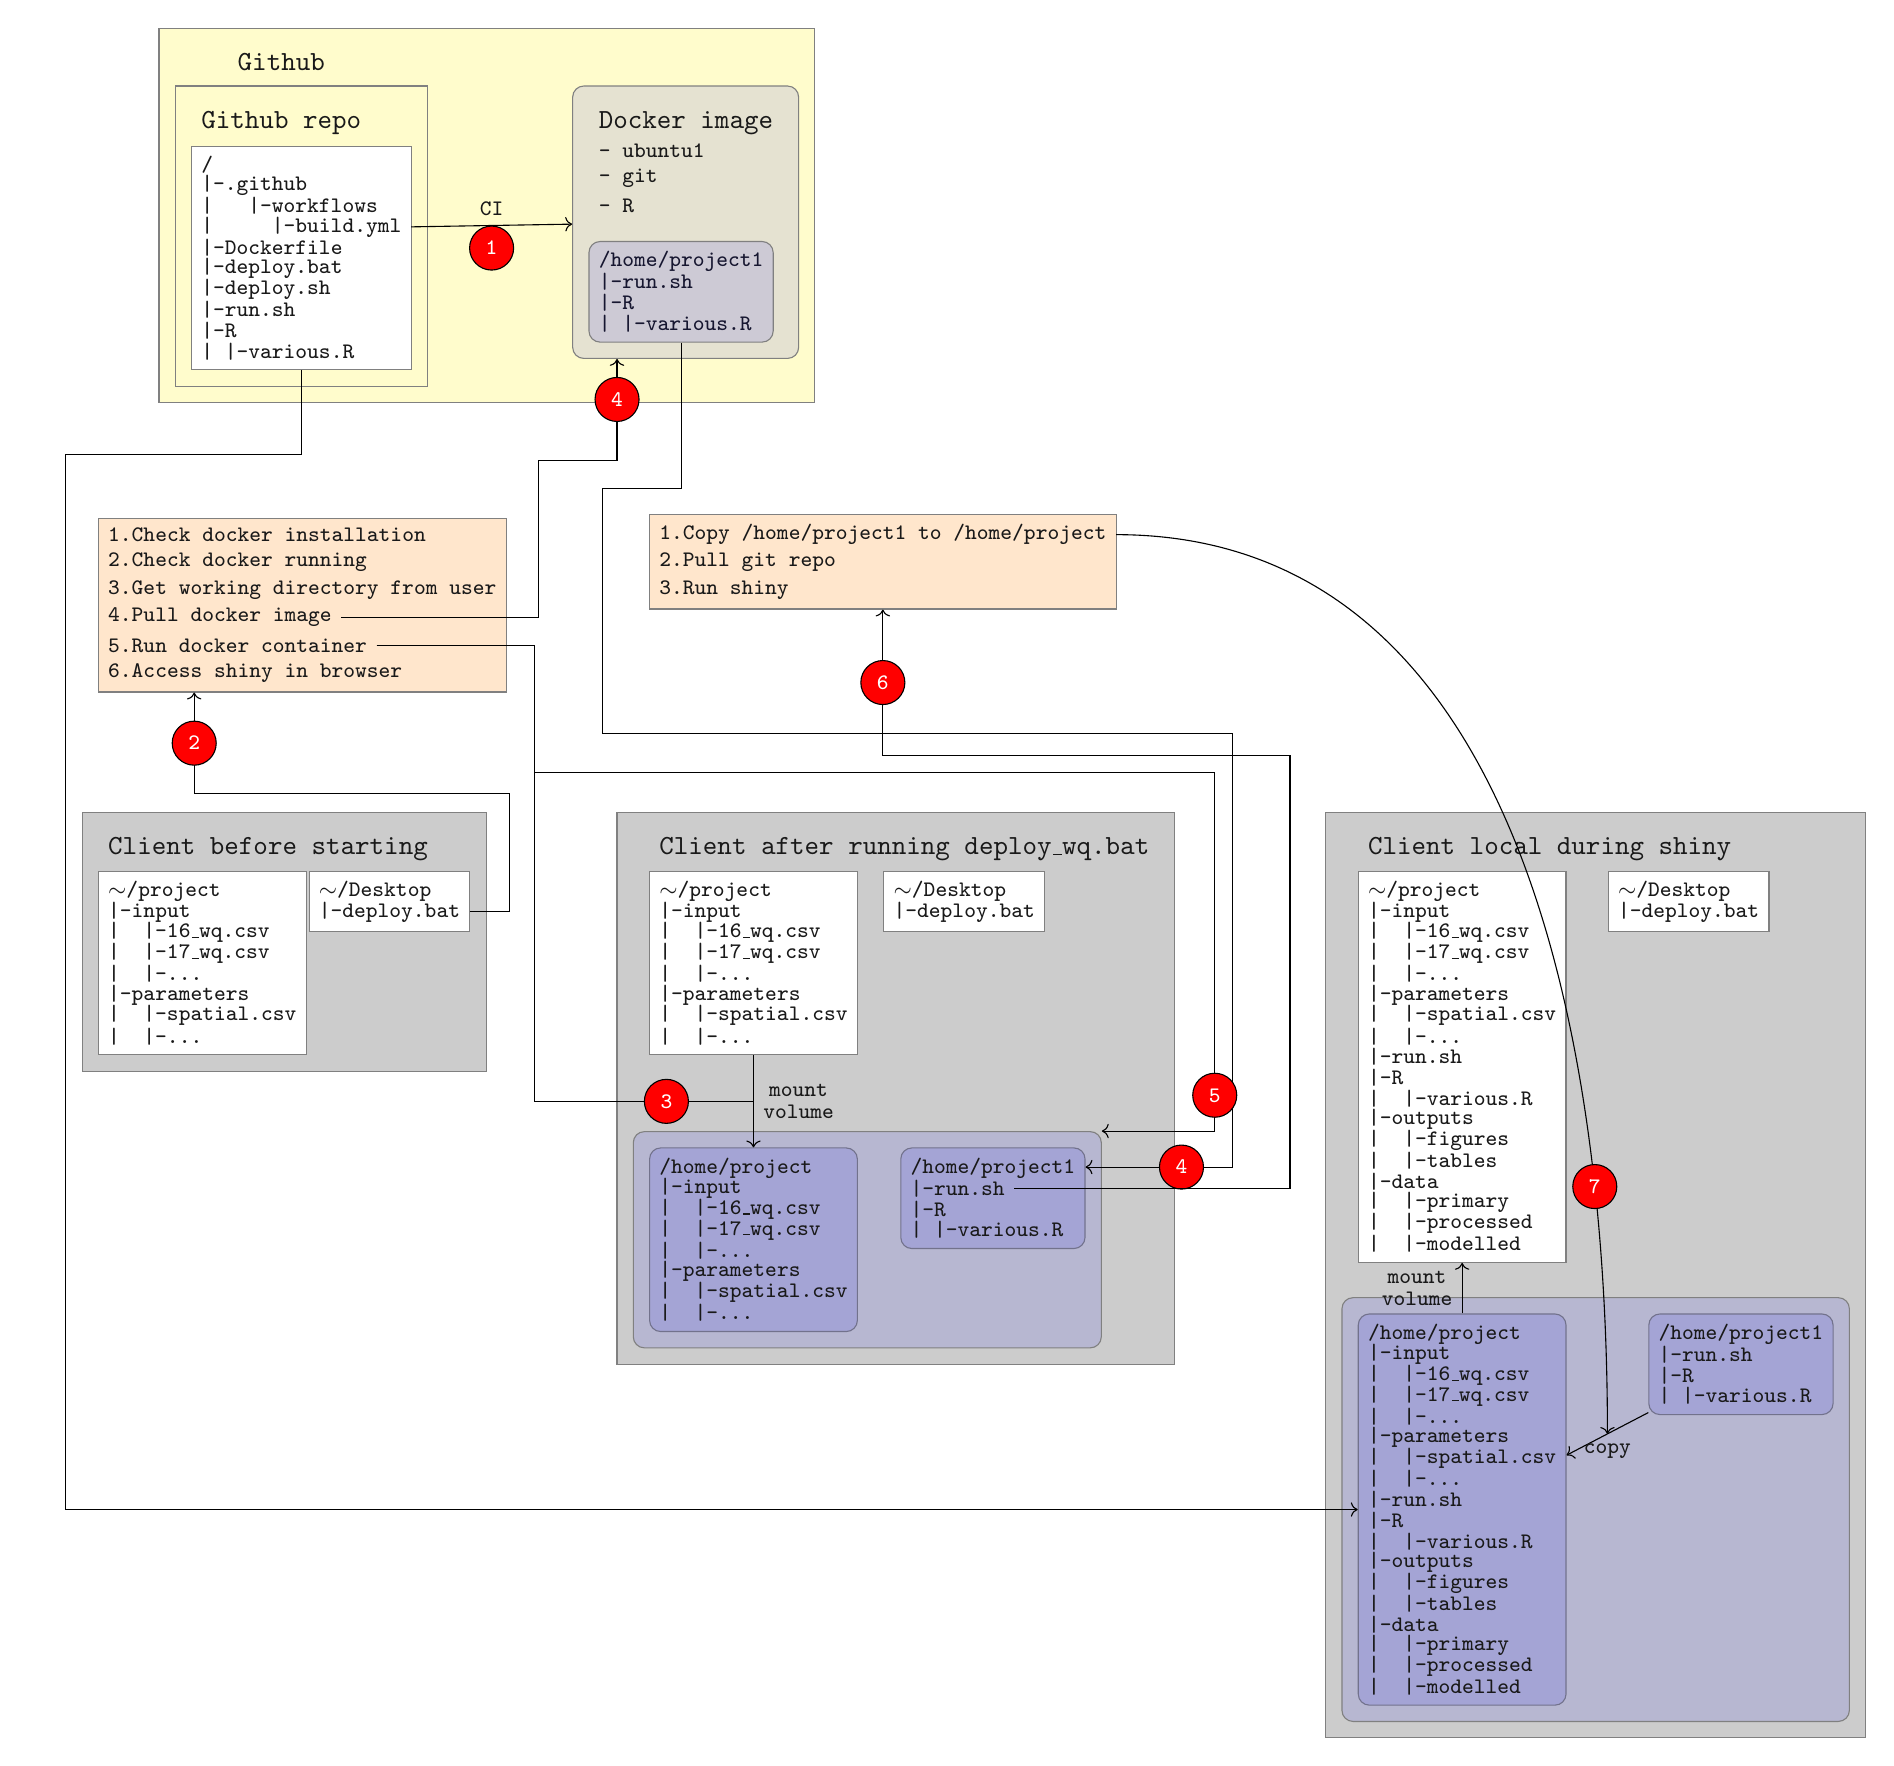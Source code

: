 \usetikzlibrary{positioning,fit,arrows,shapes,backgrounds,calc,decorations.markings}
\pgfdeclarelayer{level1}
\pgfdeclarelayer{level2}
\pgfsetlayers{background,level1,level2}

\begin{tikzpicture}
[
 node distance=0mm,
  title/.style={font=\fontsize{10}{10}\color{black!90}\ttfamily},
  localframe/.style={draw=black!50, inner sep=2mm, fill=black!20},
  githubframe/.style={draw=black!50, inner sep=2mm, fill=yellow!20},
  app/.style={font=\fontsize{8}{8}\color{black!90}\ttfamily, anchor=west},
  typetag/.style={rectangle, draw=black!50, font=\ttfamily, anchor=west},
  dirframe/.style={draw=black!50, inner sep=0mm, fill=white},
  instructionframe/.style={draw=black!50, fill=orange, fill opacity=0.2, inner sep=0mm},
  dockerdirframe/.style={rounded corners, draw=black!50, inner sep=0mm, fill=blue, fill opacity=0.1},
  arrowtext/.style={font=\fontsize{8}{8}\color{black!90}\ttfamily},
]

%% Client before
\begin{scope}
  \begin{pgfonlayer}{level2}
    \node[title, anchor=west](client-local-before){Client before starting};
    \node [app] at ($(client-local-before.west) + (0cm, -1.5em)$)
    (client-local-before-dir-root) {$\sim$/project};
    \node [app] at ($(client-local-before-dir-root.west) + (0cm, -0.75em)$)
    (client-local-before-dir-input) {|-input};
    \node [app] at ($(client-local-before-dir-input.west) + (0cm, -0.75em)$)
    (client-local-before-dir-data1) {|~~|-16\_wq.csv};
    \node [app] at ($(client-local-before-dir-data1.west) + (0cm, -0.75em)$)
    (client-local-before-dir-data2) {|~~|-17\_wq.csv};
    \node [app] at ($(client-local-before-dir-data2.west) + (0cm, -0.75em)$)
    (client-local-before-dir-dataN) {|~~|-...};
    \node [app] at ($(client-local-before-dir-dataN.west) + (0cm, -0.75em)$)
    (client-local-before-dir-params) {|-parameters};
    \node [app] at ($(client-local-before-dir-params.west) + (0cm, -0.75em)$)
    (client-local-before-dir-param1) {|~~|-spatial.csv};
    \node [app] at ($(client-local-before-dir-param1.west) + (0cm, -0.75em)$)
    (client-local-before-dir-paramN) {|~~|-...};
  \end{pgfonlayer}

  \begin{pgfonlayer}{level1}
    \node [dirframe, fit={(client-local-before-dir-root)
        (client-local-before-dir-param1) (client-local-before-dir-paramN) }]
    (client-local-before-dir-frame) {};
  \end{pgfonlayer}

  \begin{pgfonlayer}{level2}
    \node [app] at ($(client-local-before-dir-root.east) + (1cm, -0em)$)
    (client-local-before-dir-root2) {$\sim$/Desktop};
    \node [app] at ($(client-local-before-dir-root2.west) + (0cm, -0.75em)$)
    (client-local-before-dir-deploy-bat) {|-deploy.bat};
  \end{pgfonlayer}

  \begin{pgfonlayer}{level1}
    \node [dirframe, fit={(client-local-before-dir-root2)
        (client-local-before-dir-deploy-bat) }] (client-local-before-dir-frame2) {};
  \end{pgfonlayer}

  \begin{pgfonlayer}{background}
    \node [localframe, fit={(client-local-before)
        (client-local-before-dir-frame) (client-local-before-dir-frame2)}]
    (client-local-before-frame) {}; 
  \end{pgfonlayer}
\end{scope}

%% Client after running deploy.bat
\begin{scope}[xshift = 7cm]
  \begin{pgfonlayer}{level2}
    \node[title, anchor=west] (client-local-after){Client after running deploy\_wq.bat};

    \node [app] at ($(client-local-after.west) + (0cm, -1.5em)$)
    (client-local-after-dir-root) {$\sim$/project};
    \node [app] at ($(client-local-after-dir-root.west) + (0cm, -0.75em)$)
    (client-local-after-dir-input) {|-input};
    \node [app] at ($(client-local-after-dir-input.west) + (0cm, -0.75em)$)
    (client-local-after-dir-data1) {|~~|-16\_wq.csv};
    \node [app] at ($(client-local-after-dir-data1.west) + (0cm, -0.75em)$)
    (client-local-after-dir-data2) {|~~|-17\_wq.csv};
    \node [app] at ($(client-local-after-dir-data2.west) + (0cm, -0.75em)$)
    (client-local-after-dir-dataN) {|~~|-...};
    \node [app] at ($(client-local-after-dir-dataN.west) + (0cm, -0.75em)$)
    (client-local-after-dir-params) {|-parameters};
    \node [app] at ($(client-local-after-dir-params.west) + (0cm, -0.75em)$)
    (client-local-after-dir-param1) {|~~|-spatial.csv};
    \node [app] at ($(client-local-after-dir-param1.west) + (0cm, -0.75em)$)
    (client-local-after-dir-paramN) {|~~|-...};
  \end{pgfonlayer}

  \begin{pgfonlayer}{level1}
    \node [dirframe, fit={(client-local-after-dir-root) (client-local-after-dir-param1)
        (client-local-after-dir-paramN) }] (client-local-after-dir-frame) {};
  \end{pgfonlayer}

  \begin{pgfonlayer}{level2}
    \node [app] at ($(client-local-after-dir-root.east) + (1.3cm, -0em)$)
    (client-local-after-dir-root2) {$\sim$/Desktop};
    \node [app] at ($(client-local-after-dir-root2.west) + (0cm, -0.75em)$)
    (client-local-after-dir-deploy-bat) {|-deploy.bat};
  \end{pgfonlayer}
  \begin{pgfonlayer}{level1}
    \node [dirframe, fit={(client-local-after-dir-root2)
        (client-local-after-dir-deploy-bat) }] (client-local-after-dir-frame2) {};
  \end{pgfonlayer}

  \begin{pgfonlayer}{level2}
    \node [app] at ($(client-local-after-dir-root.west) + (0.0cm, -10em)$)
    (client-docker-after-dir-root) {/home/project};
    \node [app] at ($(client-docker-after-dir-root.west) + (0cm, -0.75em)$)
    (client-docker-after-dir-input) {|-input};
    \node [app] at ($(client-docker-after-dir-input.west) + (0cm, -0.75em)$)
    (client-docker-after-dir-data1) {|~~|-16\_wq.csv};
    \node [app] at ($(client-docker-after-dir-data1.west) + (0cm, -0.75em)$)
    (client-docker-after-dir-data2) {|~~|-17\_wq.csv};
    \node [app] at ($(client-docker-after-dir-data2.west) + (0cm, -0.75em)$)
    (client-docker-after-dir-dataN) {|~~|-...};
    \node [app] at ($(client-docker-after-dir-dataN.west) + (0cm, -0.75em)$)
    (client-docker-after-dir-params) {|-parameters};
    \node [app] at ($(client-docker-after-dir-params.west) + (0cm, -0.75em)$)
    (client-docker-after-dir-param1) {|~~|-spatial.csv};
    \node [app] at ($(client-docker-after-dir-param1.west) + (0cm, -0.75em)$)
    (client-docker-after-dir-paramN) {|~~|-...};
  \end{pgfonlayer}
  \begin{pgfonlayer}{level1}
    \node [dockerdirframe, fit={(client-docker-after-dir-root)
        (client-docker-after-dir-param1) (client-docker-after-dir-paramN) }]
    (client-docker-after-dir-frame) {};
  \end{pgfonlayer}

  \begin{pgfonlayer}{level2}
    \node [app] at ($(client-docker-after-dir-root.east) + (1cm, 0em)$)
    (client-docker-after-dir-root1) {/home/project1};
    \node [app] at ($(client-docker-after-dir-root1.west) + (0cm, -0.75em)$)
    (client-docker-after-dir-run) {|-run.sh};
    \node [app] at ($(client-docker-after-dir-run.west) + (0cm, -0.75em)$)
    (client-docker-after-dir-r) {|-R};
    \node [app] at ($(client-docker-after-dir-r.west) + (0cm, -0.75em)$)
    (client-docker-after-dir-various) {|~|-various.R};
  \end{pgfonlayer}
  \begin{pgfonlayer}{level1}
    \node [dockerdirframe, fit={(client-docker-after-dir-root1)
        (client-docker-after-dir-various) }] (client-docker-after-dir-frame2) {};
  \end{pgfonlayer}


  \begin{pgfonlayer}{level1}
    \node [dockerdirframe, inner sep=2mm, fit={(client-docker-after-dir-frame)
        (client-docker-after-dir-frame2)}] (client-docker-after-frame3) {}; 
  \end{pgfonlayer}

  \begin{pgfonlayer}{background}
    \node [localframe, fit={(client-local-after) (client-docker-after-frame3)}]
    (client-local-after-frame) {};
  \end{pgfonlayer}

\end{scope}


%% Client after run.sh starts (during shiny)
\begin{scope}[xshift = 16cm]
  \begin{pgfonlayer}{level2}
    \node[title, anchor=west] (client-local-after2){Client local during shiny};
    \node [app] at ($(client-local-after2.west) + (0cm, -1.5em)$)
    (client-local-after2-dir-root) {$\sim$/project};
    \node [app] at ($(client-local-after2-dir-root.west) + (0cm, -0.75em)$)
    (client-local-after2-dir-input) {|-input};
    \node [app] at ($(client-local-after2-dir-input.west) + (0cm, -0.75em)$)
    (client-local-after2-dir-data1) {|~~|-16\_wq.csv};
    \node [app] at ($(client-local-after2-dir-data1.west) + (0cm, -0.75em)$)
    (client-local-after2-dir-data2) {|~~|-17\_wq.csv};
    \node [app] at ($(client-local-after2-dir-data2.west) + (0cm, -0.75em)$)
    (client-local-after2-dir-dataN) {|~~|-...};
    \node [app] at ($(client-local-after2-dir-dataN.west) + (0cm, -0.75em)$)
    (client-local-after2-dir-params) {|-parameters};
    \node [app] at ($(client-local-after2-dir-params.west) + (0cm, -0.75em)$)
    (client-local-after2-dir-param1) {|~~|-spatial.csv};
    \node [app] at ($(client-local-after2-dir-param1.west) + (0cm, -0.75em)$)
    (client-local-after2-dir-paramN) {|~~|-...};
    %% \node [app] at ($(client-local-after2-dir-input.west) + (0cm, -0.75em)$)
    %% (client-local-after2-dir-data1) {|~~|-data1.xlsx};
    %% \node [app] at ($(client-local-after2-dir-data1.west) + (0cm, -0.75em)$)
    %% (client-local-after2-dir-data2) {|~~|-data2.xlsx};
    %% \node [app] at ($(client-local-after2-dir-data2.west) + (0cm, -0.75em)$)
    %% (client-local-after2-dir-dataN) {|~~|-...};
    \node [app] at ($(client-local-after2-dir-paramN.west) + (0cm, -0.75em)$)
    (client-local-after2-dir-run) {|-run.sh};
    \node [app] at ($(client-local-after2-dir-run.west) + (0cm, -0.75em)$)
    (client-local-after2-dir-r) {|-R};
    \node [app] at ($(client-local-after2-dir-r.west) + (0cm, -0.75em)$)
    (client-local-after2-dir-various) {|~~|-various.R};
    \node [app] at ($(client-local-after2-dir-various.west) + (0cm, -0.75em)$)
    (client-local-after2-dir-outputs) {|-outputs};
    \node [app] at ($(client-local-after2-dir-outputs.west) + (0cm, -0.75em)$)
    (client-local-after2-dir-figures) {|~~|-figures};
    \node [app] at ($(client-local-after2-dir-figures.west) + (0cm, -0.75em)$)
    (client-local-after2-dir-tables) {|~~|-tables};
    \node [app] at ($(client-local-after2-dir-tables.west) + (0cm, -0.75em)$)
    (client-local-after2-dir-data) {|-data};
    \node [app] at ($(client-local-after2-dir-data.west) + (0cm, -0.75em)$)
    (client-local-after2-dir-primary) {|~~|-primary};
    \node [app] at ($(client-local-after2-dir-primary.west) + (0cm, -0.75em)$)
    (client-local-after2-dir-processed) {|~~|-processed};
    \node [app] at ($(client-local-after2-dir-processed.west) + (0cm, -0.75em)$)
    (client-local-after2-dir-modelled) {|~~|-modelled};
  \end{pgfonlayer}

  \begin{pgfonlayer}{level1}
    \node [dirframe, fit={(client-local-after2-dir-root) (client-local-after2-dir-param1)
        (client-local-after2-dir-dataN) (client-local-after2-dir-modelled) }]
    (client-local-after2-dir-frame) {};
  \end{pgfonlayer}

  \begin{pgfonlayer}{level2}
    \node [app] at ($(client-local-after2-dir-root.east) + (1.5cm, -0em)$)
    (client-local-after2-dir-root2) {$\sim$/Desktop};
    \node [app] at ($(client-local-after2-dir-root2.west) + (0cm, -0.75em)$)
    (client-local-after2-dir-deploy-bat) {|-deploy.bat};
  \end{pgfonlayer}
  \begin{pgfonlayer}{level1}
    \node [dirframe, fit={(client-local-after2-dir-root2)
        (client-local-after2-dir-deploy-bat) }] (client-local-after2-dir-frame2) {};
  \end{pgfonlayer}

  \begin{pgfonlayer}{level2}
    \node [app] at ($(client-local-after2-dir-root.west) + (0.0cm, -16em)$)
    (client-docker-after2-dir-root3) {/home/project};
    \node [app] at ($(client-docker-after2-dir-root3.west) + (0cm, -0.75em)$)
    (client-docker-after2-dir-input) {|-input};
    \node [app] at ($(client-docker-after2-dir-input.west) + (0cm, -0.75em)$)
    (client-docker-after2-dir-data1) {|~~|-16\_wq.csv};
    \node [app] at ($(client-docker-after2-dir-data1.west) + (0cm, -0.75em)$)
    (client-docker-after2-dir-data2) {|~~|-17\_wq.csv};
    \node [app] at ($(client-docker-after2-dir-data2.west) + (0cm, -0.75em)$)
    (client-docker-after2-dir-dataN) {|~~|-...};
    \node [app] at ($(client-docker-after2-dir-dataN.west) + (0cm, -0.75em)$)
    (client-docker-after2-dir-params) {|-parameters};
    \node [app] at ($(client-docker-after2-dir-params.west) + (0cm, -0.75em)$)
    (client-docker-after2-dir-param1) {|~~|-spatial.csv};
    \node [app] at ($(client-docker-after2-dir-param1.west) + (0cm, -0.75em)$)
    (client-docker-after2-dir-paramN) {|~~|-...};
    %% \node [app] at ($(client-docker-after2-dir-input.west) + (0cm, -0.75em)$)
    %% (client-docker-after2-dir-data1) {|~~|-data1.xlsx};
    %% \node [app] at ($(client-docker-after2-dir-data1.west) + (0cm, -0.75em)$)
    %% (client-docker-after2-dir-data2) {|~~|-data2.xlsx};
    %% \node [app] at ($(client-docker-after2-dir-data2.west) + (0cm, -0.75em)$)
    %% (client-docker-after2-dir-dataN) {|~~|-...};
    \node [app] at ($(client-docker-after2-dir-paramN.west) + (0cm, -0.75em)$)
    (client-docker-after2-dir-run) {|-run.sh};
    \node [app] at ($(client-docker-after2-dir-run.west) + (0cm, -0.75em)$) (client-docker-after2-dir-r) {|-R};
    \node [app] at ($(client-docker-after2-dir-r.west) + (0cm, -0.75em)$)
    (client-docker-after2-dir-various) {|~~|-various.R};
    \node [app] at ($(client-docker-after2-dir-various.west) + (0cm, -0.75em)$)
    (client-docker-after2-dir-outputs) {|-outputs};
    \node [app] at ($(client-docker-after2-dir-outputs.west) + (0cm, -0.75em)$)
    (client-docker-after2-dir-figures) {|~~|-figures};
    \node [app] at ($(client-docker-after2-dir-figures.west) + (0cm, -0.75em)$)
    (client-docker-after2-dir-tables) {|~~|-tables};
    \node [app] at ($(client-docker-after2-dir-tables.west) + (0cm, -0.75em)$)
    (client-docker-after2-dir-data) {|-data};
    \node [app] at ($(client-docker-after2-dir-data.west) + (0cm, -0.75em)$)
    (client-docker-after2-dir-primary) {|~~|-primary};
    \node [app] at ($(client-docker-after2-dir-primary.west) + (0cm, -0.75em)$)
    (client-docker-after2-dir-processed) {|~~|-processed};
    \node [app] at ($(client-docker-after2-dir-processed.west) + (0cm, -0.75em)$)
    (client-docker-after2-dir-modelled) {|~~|-modelled};
  \end{pgfonlayer}
  \begin{pgfonlayer}{level1}
    \node [dockerdirframe, fit={(client-docker-after2-dir-root3)
        (client-docker-after2-dir-data2)(client-docker-after2-dir-param1)
        (client-docker-after2-dir-modelled) }] (client-docker-after2-dir-frame) {};
  \end{pgfonlayer}

  \begin{pgfonlayer}{level2}
    \node [app] at ($(client-docker-after2-dir-root3.east) + (1.5cm, 0em)$)
    (client-docker-after2-dir-root1) {/home/project1};
    \node [app] at ($(client-docker-after2-dir-root1.west) + (0cm, -0.75em)$)
    (client-docker-after2-dir-run) {|-run.sh};
    \node [app] at ($(client-docker-after2-dir-run.west) + (0cm, -0.75em)$)
    (client-docker-after2-dir-r) {|-R};
    \node [app] at ($(client-docker-after2-dir-r.west) + (0cm, -0.75em)$)
    (client-docker-after2-dir-various) {|~|-various.R};
  \end{pgfonlayer}
  \begin{pgfonlayer}{level1}
    \node [dockerdirframe, fit={(client-docker-after2-dir-root1)
        (client-docker-after2-dir-various) }] (client-docker-after2-dir-frame2) {};
  \end{pgfonlayer}

  \begin{pgfonlayer}{level1}
    \node [dockerdirframe, inner sep=2mm, fit={(client-docker-after2-dir-frame)
        (client-docker-after2-dir-frame2)}] (client-docker-after2-frame3) {}; 
  \end{pgfonlayer}

  \begin{pgfonlayer}{background}
    \node [localframe, fit={(client-local-after2)(client-docker-after2-frame3)}]
    (client-local-after2-frame) {}; 
  \end{pgfonlayer}
\end{scope}


%% Github
\begin{scope}[yshift=10cm, xshift=3cm]
  \begin{pgfonlayer}{level2}
    \node[title, anchor=east] (github){Github};
    \node[title] at ($(github) +(0cm, -2.2em)$)
    (github-repo) {Github repo};
    \node [app] at ($(github-repo.west) + (0cm, -1.5em)$)
    (github-dir-root) {/};
    \node [app] at ($(github-dir-root.west) + (0cm, -0.75em)$)
    (github-dir-github) {|-.github};
    \node [app] at ($(github-dir-github.west) + (0cm, -0.75em)$)
    (github-dir-workflows) {|~~~|-workflows};
    \node [app] at ($(github-dir-workflows.west) + (0cm, -0.75em)$)
    (github-dir-build) {|~~~~~|-build.yml};
    \node [app] at ($(github-dir-build.west) + (0cm, -0.75em)$)
    (github-dir-dockerfile) {|-Dockerfile};
    \node [app] at ($(github-dir-dockerfile.west) + (0cm, -0.75em)$)
    (github-dir-deploy-bat) {|-deploy.bat};
    \node [app] at ($(github-dir-deploy-bat.west) + (0cm, -0.75em)$)
    (github-dir-deploy-sh) {|-deploy.sh};
    \node [app] at ($(github-dir-deploy-sh.west) + (0cm, -0.75em)$)
    (github-dir-run-sh) {|-run.sh};
    \node [app] at ($(github-dir-run-sh.west) + (0cm, -0.75em)$)
    (github-dir-r) {|-R};
    \node [app] at ($(github-dir-r.west) + (0cm, -0.75em)$)
    (github-dir-various) {|~|-various.R};
  \end{pgfonlayer}
  \begin{pgfonlayer}{level1}
    \node [dirframe, fit={(github-dir-root) (github-dir-github)  (github-dir-workflows)
        (github-dir-build) (github-dir-dockerfile) (github-dir-deploy-bat)
        (github-dir-various) }] (github-dir-frame) {};
  \end{pgfonlayer}

  \begin{pgfonlayer}{level1}
    \node [draw=black!50, inner sep=2mm, fit={(github-repo)
        (github-dir-frame) }] (github-frame) {}; 
  \end{pgfonlayer}

  \begin{pgfonlayer}{level2}
    \node[title] at ($(github-repo.east) +(4cm, 0cm)$) (docker){Docker image};
    \node [app] at ($(docker.west) + (0cm, -1em)$) (ubuntu--1) {- ubuntu1};
    \node [app] at ($(ubuntu--1.west) + (0cm, -1em)$) (git) {- git};
    \node [app] at ($(git.west) + (0cm, -1em)$) (R) {- R};
  \end{pgfonlayer}

  \begin{pgfonlayer}{level2}
    \node [app] at ($(R.west) + (0cm, -2em)$)
    (docker-dir-root) {/home/project1};
    \node [app] at ($(docker-dir-root.west) + (0cm, -0.75em)$)
    (docker-dir-run) {|-run.sh};
    \node [app] at ($(docker-dir-run.west) + (0cm, -0.75em)$)
    (docker-dir-r) {|-R};
    \node [app] at ($(docker-dir-r.west) + (0cm, -0.75em)$)
    (docker-dir-various) {|~|-various.R};
  \end{pgfonlayer}
  \begin{pgfonlayer}{level2}
    \node [dockerdirframe, fit={(docker-dir-root) (docker-dir-run) (docker-dir-various) }]
    (docker-dir-frame) {};
  \end{pgfonlayer}

  \begin{pgfonlayer}{level1}
    \node [dockerdirframe, inner sep=2mm, fit={(docker) (ubuntu--1)
        (git) (R) (docker-dir-frame) }] (docker-frame) {}; 
  \end{pgfonlayer}

  \begin{pgfonlayer}{background}
    \node [githubframe, fit={ (github) (github-frame)
        (docker-frame) }] (github-all-frame) {};
  \end{pgfonlayer}
\end{scope}


%% Run deploy.bat (instructions)
\begin{scope}[yshift=4cm, xshift=0cm]
  \begin{pgfonlayer}{level2}
    \node [app] (run-batch-docker-install){1.Check docker installation};
    \node [app] at ($(run-batch-docker-install.west) +(0, -1em)$)
    (run-batch-docker-running){2.Check docker running};
    \node [app] at ($(run-batch-docker-running.west) +(0, -1em)$)
    (run-batch-dir){3.Get working directory from user};
    \node [app] at ($(run-batch-dir.west) +(0, -1em)$)
    (run-batch-docker-pull){4.Pull docker image};
    \node [app] at ($(run-batch-docker-pull.west) +(0, -1em)$)
    (run-batch-docker-run){5.Run docker container};
    \node [app] at ($(run-batch-docker-run.west) +(0, -1em)$)
    (run-batch-docker-browser){6.Access shiny in browser};
    (run-batch-frame) {};
  \end{pgfonlayer}
  \begin{pgfonlayer}{level1}
    \node [instructionframe, fit={(run-batch-docker-install) (run-batch-dir)
        (run-batch-docker-browser) }] (run-batch-frame) {};
  \end{pgfonlayer}

\end{scope}


%% Run deploy.bat (instructions)
\begin{scope}[yshift=4cm, xshift=7cm]
  \begin{pgfonlayer}{level2}
    \node [app] (run-shell-copy){1.Copy /home/project1 to /home/project};
    \node [app] at ($(run-shell-copy.west) +(0cm, -1em)$)
    (run-shell-pull){2.Pull git repo};
    \node [app] at ($(run-shell-pull.west) +(0cm, -1em)$)
    (run-shell-shiny){3.Run shiny};
  \end{pgfonlayer}
  \begin{pgfonlayer}{level1}
    \node [instructionframe, fit={(run-shell-copy)
        (run-shell-shiny) }] (run-shell-frame) {};
  \end{pgfonlayer}
\end{scope}

%% Arrows
\begin{pgfonlayer}{level2}
  \draw [->] (github-dir-build.east) -- (docker-frame)
  node [midway, above, arrowtext] {CI}
  node [midway, below, arrowtext, draw, circle, fill=red, text=white] {1};

  \draw [->] (client-local-before-dir-deploy-bat.east) -- ++(0.5cm,0) --
  ++(0, 1.5cm) -- ++(-4cm, 0) coordinate(A1) -- ($(A1|-run-batch-frame.south)$) 
  node [midway, arrowtext, draw, circle, fill=red, text=white] {2};

  \draw[->] (client-local-after-dir-frame) -- coordinate (cp)
  (client-docker-after-dir-frame)
  node[midway, right, arrowtext, align=center] {mount\\volume};

  \draw [->] (run-batch-docker-pull.east) -- ++(2.5cm, 0) -- ++(0cm, 2cm) -- ++(1cm, 0) coordinate(A2) --
  node [midway, arrowtext, draw, circle, fill=red, text=white, pos=0.6] {4}
  ($(A2|-docker-frame.south)$);
  \draw[->] (docker-dir-frame) -- ++(0, -2.5cm) -- ++(-1cm, 0) coordinate(A3) --
  ($(A3|-client-local-after-frame.north) +(0, 1cm)$) -- ++(8cm, 0) coordinate(A4) --
  ($(A4|-client-docker-after-dir-frame2.north east) +(0, -0.25cm)$) -- ($(client-docker-after-dir-frame2.north east) +(0, -0.25cm)$)
  node [midway, right, arrowtext, draw, circle, fill=red, text=white] {4}
  (client-docker-after-dir-frame2);

  \draw [->] (run-batch-docker-run.east) -- ++(2cm, 0) coordinate(A5) --
  ($(A5|-client-local-after-frame.north) +(0, 0.5cm)$) coordinate(A5a) -- ($(client-local-after-frame.east|-A5a) +(0.5cm, 0)$) coordinate(A6) --
  node [midway, arrowtext, draw, circle, fill=red, text=white, pos=0.9] {5}
  ($(A6|-client-docker-after-frame3.north east)$) -- (client-docker-after-frame3.north east) ;

  \draw[->] (client-docker-after2-dir-frame) -- coordinate (cp1)
  (client-local-after2-dir-frame)
  node[midway, left, arrowtext, align=center] {mount\\volume};

  \draw[->] (client-docker-after2-dir-frame2) -- coordinate (cp1)
  (client-docker-after2-dir-frame) node[midway, below, arrowtext, align=center] {copy};

  \draw [->] (client-docker-after-dir-run.east) -- ++(3.5cm, 0) -- ++(0, 5.5cm) coordinate(A7) --
  ($(run-shell-frame.south|-A7) +(-0cm, 0)$) --
  (run-shell-frame)
  node [midway, arrowtext, draw, circle, fill=red, text=white, pos=0.5] {6};
  

  %% \draw[->] (docker-dir-frame) -- ++(0, -2.5cm) -- 
  %% (client-docker-after2-dir-frame2);

  \draw[->] (github-dir-frame) -- ++(0, -2.5cm) -- ++(-3cm, 0cm) coordinate(A8) --
  ($(A8|-client-docker-after2-dir-frame.west)$) --
  (client-docker-after2-dir-frame);


  \draw [-] (run-batch-docker-run.east) --++(2cm, 0) --
  ($(A5|-cp.west) +(0, 0cm)$) -- (cp)
  node [midway, right, arrowtext, draw, circle, fill=red, text=white, pos=0.5] {3};


  \draw [->] (run-shell-copy) to[out=0, in = 90]
  node [midway, arrowtext, draw, circle, fill=red, text=white, pos=0.8] {7}
  (cp1.north);
\end{pgfonlayer}

%\draw[->] (client-local-after-dir-frame) -- coordinate (cp) (client-docker-after-dir-frame) node[midway, left, arrowtext, align=center] {mount\\volume} node [midway, right, arrowtext, draw, circle, fill=red, text=white, pos=0.2] {3};
\end{tikzpicture}
